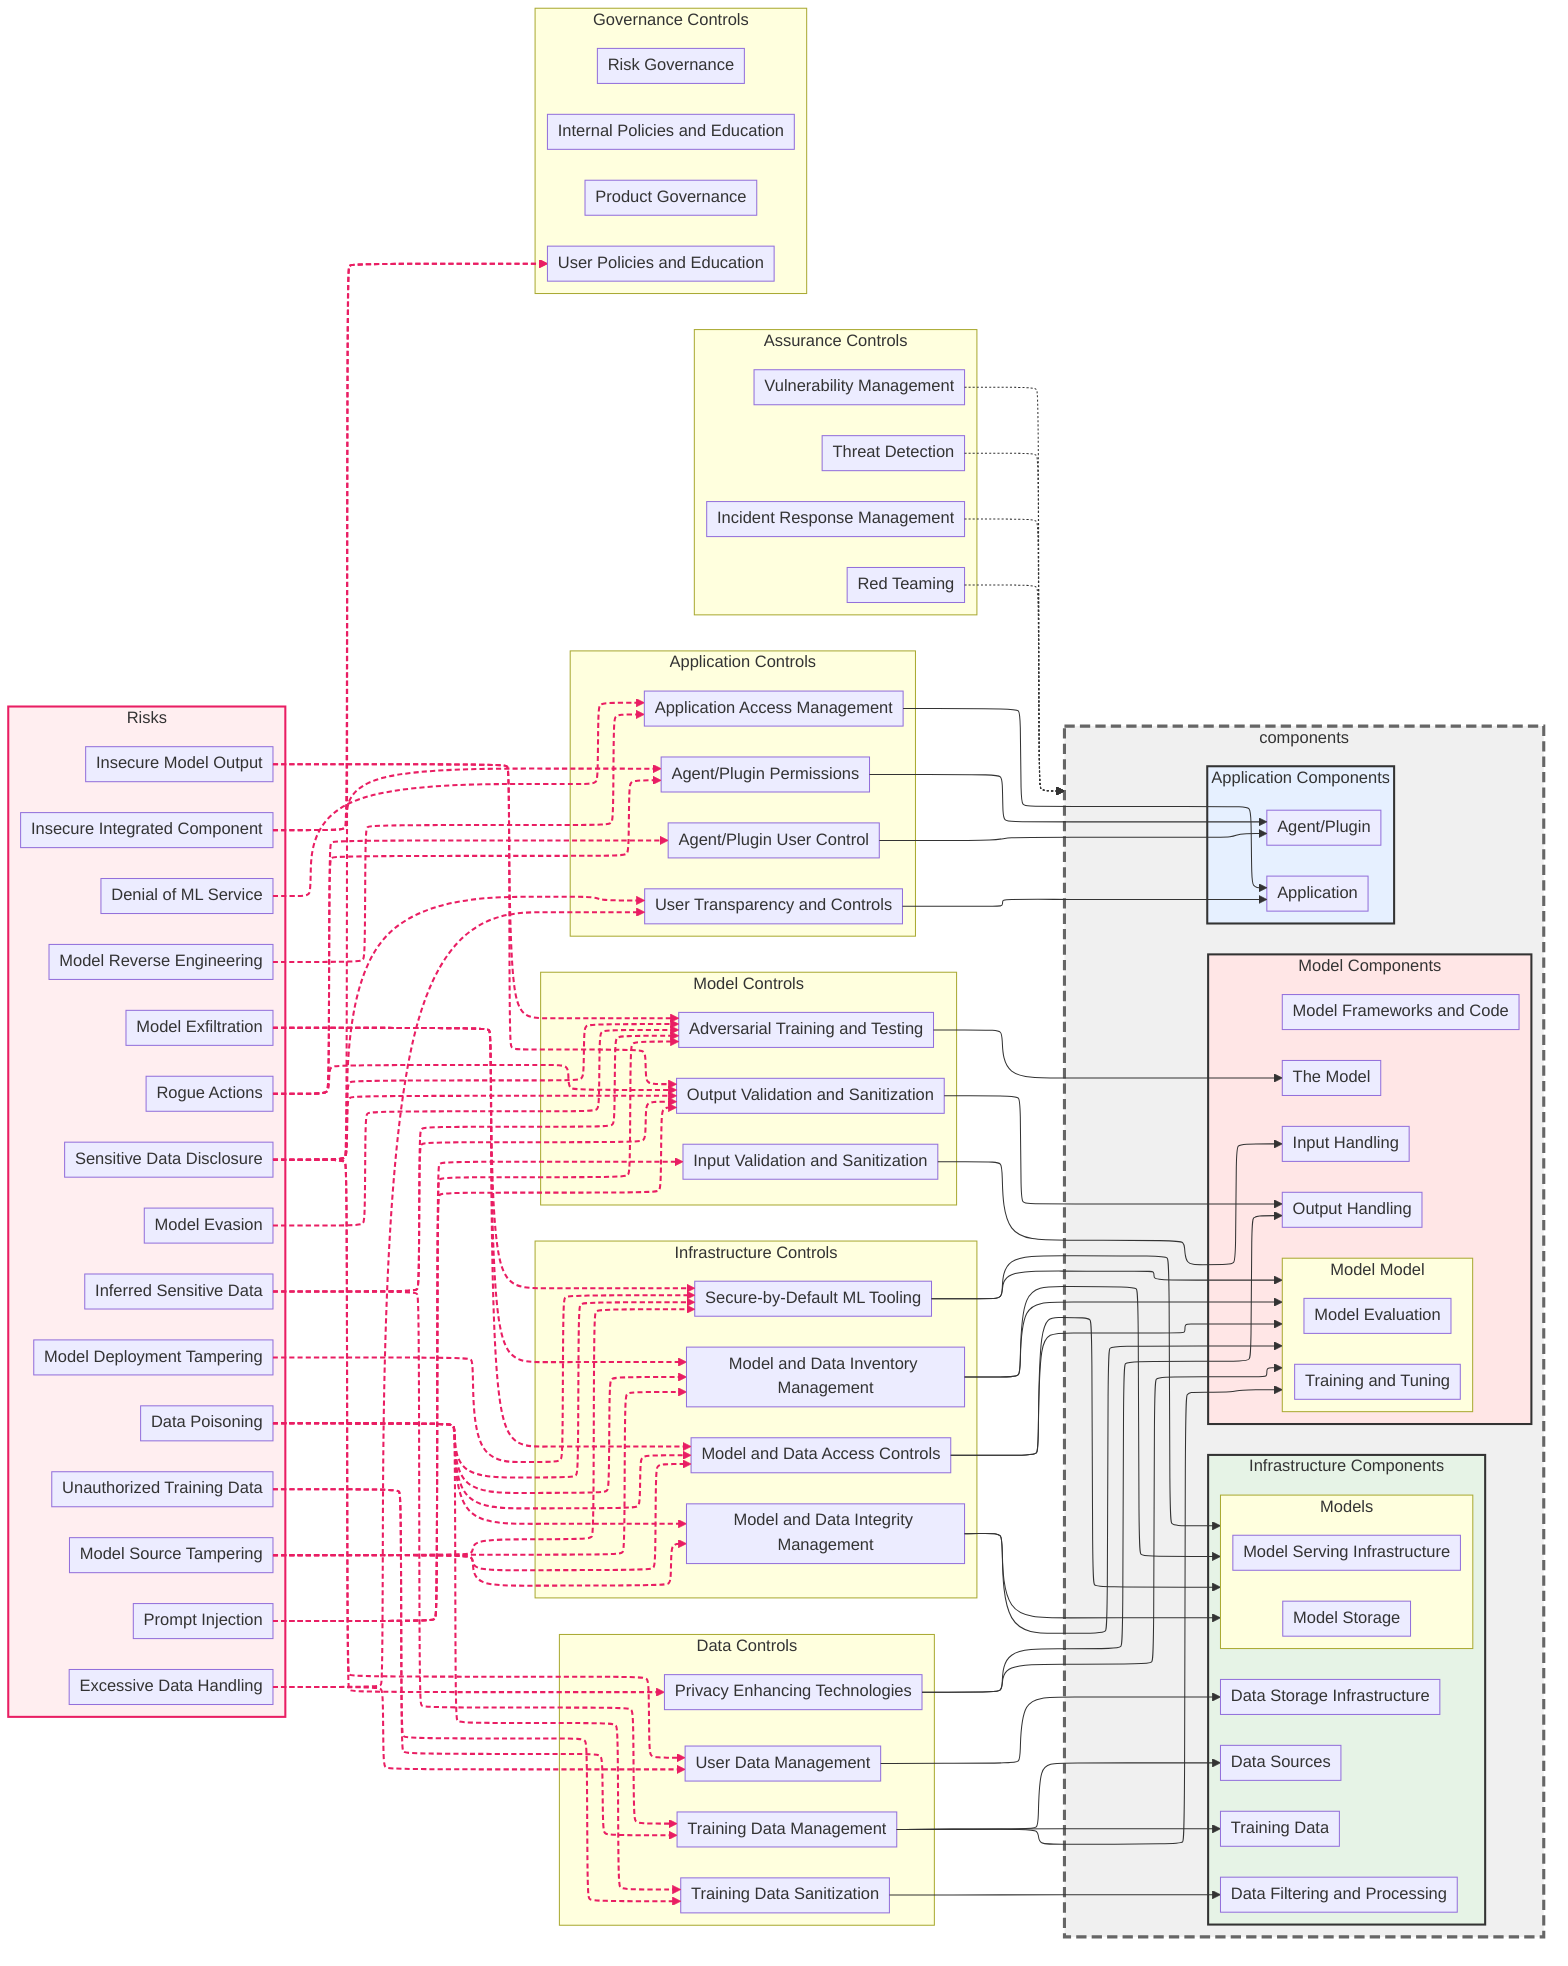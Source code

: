 ---
config:
  layout: elk
  elk:
    mergeEdges: True
    nodePlacementStrategy: NETWORK_SIMPLEX
---

graph LR
   %%{init: {'flowchart': {'nodeSpacing': 30, 'rankSpacing': 40, 'padding': 5, 'wrappingWidth': 250}}}%%
    classDef hidden display: none;
    classDef allControl stroke:#4285f4,stroke-width:2px,stroke-dasharray: 5 5

    subgraph risks ["Risks"]
        DMS[Denial of ML Service]
        DP[Data Poisoning]
        EDH[Excessive Data Handling]
        IIC[Insecure Integrated Component]
        IMO[Insecure Model Output]
        ISD[Inferred Sensitive Data]
        MDT[Model Deployment Tampering]
        MEV[Model Evasion]
        MRE[Model Reverse Engineering]
        MST[Model Source Tampering]
        MXF[Model Exfiltration]
        PIJ[Prompt Injection]
        RA[Rogue Actions]
        SDD[Sensitive Data Disclosure]
        UTD[Unauthorized Training Data]
    end

    subgraph controlsData ["Data Controls"]
        controlPrivacyEnhancingTechnologies[Privacy Enhancing Technologies]
        controlTrainingDataManagement[Training Data Management]
        controlTrainingDataSanitization[Training Data Sanitization]
        controlUserDataManagement[User Data Management]
    end

    subgraph controlsInfrastructure ["Infrastructure Controls"]
        controlModelAndDataAccessControls[Model and Data Access Controls]
        controlModelAndDataIntegrityManagement[Model and Data Integrity Management]
        controlModelAndDataInventoryManagement[Model and Data Inventory Management]
        controlSecureByDefaultMLTooling[Secure-by-Default ML Tooling]
    end

    subgraph controlsModel ["Model Controls"]
        controlAdversarialTrainingAndTesting[Adversarial Training and Testing]
        controlInputValidationAndSanitization[Input Validation and Sanitization]
        controlOutputValidationAndSanitization[Output Validation and Sanitization]
    end

    subgraph controlsApplication ["Application Controls"]
        controlAgentPluginPermissions[Agent/Plugin Permissions]
        controlAgentPluginUserControl[Agent/Plugin User Control]
        controlApplicationAccessManagement[Application Access Management]
        controlUserTransparencyAndControls[User Transparency and Controls]
    end

    subgraph controlsAssurance ["Assurance Controls"]
        controlIncidentResponseManagement[Incident Response Management]
        controlRedTeaming[Red Teaming]
        controlThreatDetection[Threat Detection]
        controlVulnerabilityManagement[Vulnerability Management]
    end

    subgraph controlsGovernance ["Governance Controls"]
        direction LR
        controlInternalPoliciesAndEducation[Internal Policies and Education]
        controlProductGovernance[Product Governance]
        controlRiskGovernance[Risk Governance]
        controlUserPoliciesAndEducation[User Policies and Education]
    end

    subgraph components
    subgraph componentsInfrastructure ["Infrastructure Components"]
        componentDataFilteringAndProcessing[Data Filtering and Processing]
        componentDataSources[Data Sources]
        componentDataStorage[Data Storage Infrastructure]
        componentTrainingData[Training Data]
        subgraph componentsModels ["Models"]
            componentModelServing[Model Serving Infrastructure]
            componentModelStorage[Model Storage]
        end
    end

    subgraph componentsModel ["Model Components"]
        componentInputHandling[Input Handling]
        componentModelFrameworksAndCode[Model Frameworks and Code]
        componentOutputHandling[Output Handling]
        componentTheModel[The Model]
        subgraph componentsModelModel ["Model Model"]
            componentModelEvaluation[Model Evaluation]
            componentModelTrainingTuning[Training and Tuning]
        end
    end

    subgraph componentsApplication ["Application Components"]
        componentAgentPlugin[Agent/Plugin]
        componentApplication[Application]
    end

    end

    %% Risk to Control relationships
    DP --> controlModelAndDataAccessControls
    DP --> controlModelAndDataIntegrityManagement
    DP --> controlModelAndDataInventoryManagement
    DP --> controlSecureByDefaultMLTooling
    DP --> controlTrainingDataSanitization
    UTD --> controlTrainingDataManagement
    UTD --> controlTrainingDataSanitization
    MST --> controlModelAndDataAccessControls
    MST --> controlModelAndDataIntegrityManagement
    MST --> controlModelAndDataInventoryManagement
    MST --> controlSecureByDefaultMLTooling
    EDH --> controlUserDataManagement
    EDH --> controlUserTransparencyAndControls
    MXF --> controlModelAndDataAccessControls
    MXF --> controlModelAndDataInventoryManagement
    MXF --> controlSecureByDefaultMLTooling
    MDT --> controlSecureByDefaultMLTooling
    DMS --> controlApplicationAccessManagement
    MRE --> controlApplicationAccessManagement
    IIC --> controlAgentPluginPermissions
    IIC --> controlUserPoliciesAndEducation
    PIJ --> controlAdversarialTrainingAndTesting
    PIJ --> controlInputValidationAndSanitization
    PIJ --> controlOutputValidationAndSanitization
    MEV --> controlAdversarialTrainingAndTesting
    SDD --> controlAdversarialTrainingAndTesting
    SDD --> controlOutputValidationAndSanitization
    SDD --> controlPrivacyEnhancingTechnologies
    SDD --> controlUserDataManagement
    SDD --> controlUserPoliciesAndEducation
    SDD --> controlUserTransparencyAndControls
    ISD --> controlAdversarialTrainingAndTesting
    ISD --> controlOutputValidationAndSanitization
    ISD --> controlTrainingDataManagement
    IMO --> controlAdversarialTrainingAndTesting
    IMO --> controlOutputValidationAndSanitization
    RA --> controlAgentPluginPermissions
    RA --> controlAgentPluginUserControl
    RA --> controlOutputValidationAndSanitization

    %% Control to Component relationships (reused from ControlGraph)
    controlPrivacyEnhancingTechnologies --> componentOutputHandling
    controlPrivacyEnhancingTechnologies --> componentsModelModel
    controlTrainingDataManagement --> componentDataSources
    controlTrainingDataManagement --> componentTrainingData
    controlTrainingDataManagement --> componentsModelModel
    controlTrainingDataSanitization --> componentDataFilteringAndProcessing
    controlUserDataManagement --> componentDataStorage
    controlModelAndDataInventoryManagement --> componentsModelModel
    controlModelAndDataInventoryManagement --> componentsModels
    controlModelAndDataAccessControls --> componentsModelModel
    controlModelAndDataAccessControls --> componentsModels
    controlModelAndDataIntegrityManagement --> componentsModelModel
    controlModelAndDataIntegrityManagement --> componentsModels
    controlSecureByDefaultMLTooling --> componentsModelModel
    controlSecureByDefaultMLTooling --> componentsModels
    controlInputValidationAndSanitization --> componentInputHandling
    controlOutputValidationAndSanitization --> componentOutputHandling
    controlAdversarialTrainingAndTesting --> componentTheModel
    controlApplicationAccessManagement --> componentApplication
    controlUserTransparencyAndControls --> componentApplication
    controlAgentPluginUserControl --> componentAgentPlugin
    controlAgentPluginPermissions --> componentAgentPlugin
    controlRedTeaming -.-> components
    controlVulnerabilityManagement -.-> components
    controlThreatDetection -.-> components
    controlIncidentResponseManagement -.-> components

    %% Edge styling
    linkStyle 0,1,2,3,4,5,6,7,8,9,10,11,12,13,14,15,16,17,18,19,20,21,22,23,24,25,26,27,28,29,30,31,32,33,34,35,36,37,38 stroke:#e91e63,stroke-width:2px,stroke-dasharray: 5 3

%% Node style definitions
    style risks fill:#ffeef0,stroke:#e91e63,stroke-width:2px
    style components fill:#f0f0f0,stroke:#666666,stroke-width:3px,stroke-dasharray: 10 5
    style componentsInfrastructure fill:#e6f3e6,stroke:#333333,stroke-width:2px
    style componentsApplication fill:#e6f0ff,stroke:#333333,stroke-width:2px
    style componentsModel fill:#ffe6e6,stroke:#333333,stroke-width:2px